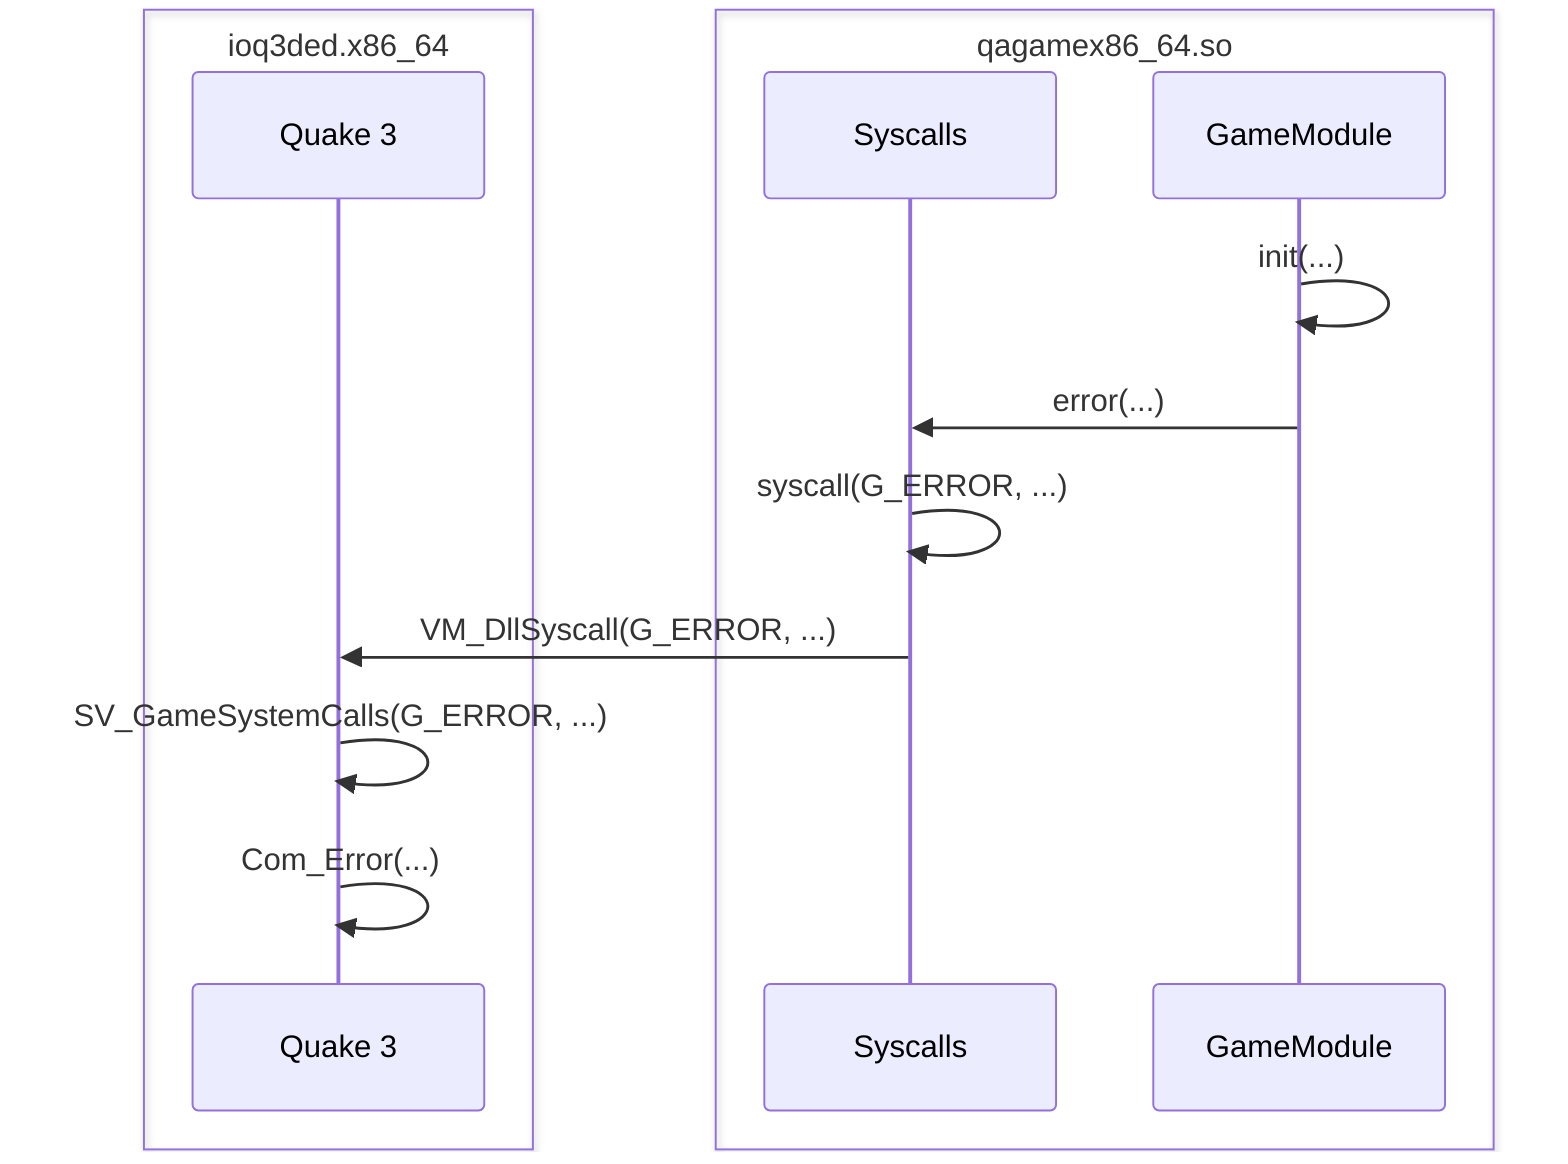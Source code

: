 sequenceDiagram
    box ioq3ded.x86_64
        participant q3 as Quake 3
    end
    box qagamex86_64.so
        participant m as Syscalls
        participant s as GameModule
    end

    s->>s: init(...)
    s->>m: error(...)
    m->>m: syscall(G_ERROR, ...)
    m->>q3: VM_DllSyscall(G_ERROR, ...)
    q3->>q3: SV_GameSystemCalls(G_ERROR, ...)
    q3->>q3: Com_Error(...)